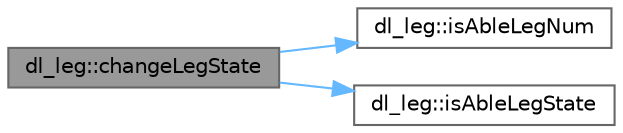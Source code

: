 digraph "dl_leg::changeLegState"
{
 // LATEX_PDF_SIZE
  bgcolor="transparent";
  edge [fontname=Helvetica,fontsize=10,labelfontname=Helvetica,labelfontsize=10];
  node [fontname=Helvetica,fontsize=10,shape=box,height=0.2,width=0.4];
  rankdir="LR";
  Node1 [id="Node000001",label="dl_leg::changeLegState",height=0.2,width=0.4,color="gray40", fillcolor="grey60", style="filled", fontcolor="black",tooltip=" "];
  Node1 -> Node2 [id="edge1_Node000001_Node000002",color="steelblue1",style="solid",tooltip=" "];
  Node2 [id="Node000002",label="dl_leg::isAbleLegNum",height=0.2,width=0.4,color="grey40", fillcolor="white", style="filled",URL="$namespacedl__leg.html#ab2ec160a0610763bdbc702363c0c6267",tooltip="脚を表す番号は，右前脚を 0 として， 0 〜 5 の範囲．その範囲外ならばfalseを返す．"];
  Node1 -> Node3 [id="edge2_Node000001_Node000003",color="steelblue1",style="solid",tooltip=" "];
  Node3 [id="Node000003",label="dl_leg::isAbleLegState",height=0.2,width=0.4,color="grey40", fillcolor="white", style="filled",URL="$namespacedl__leg.html#a1c2e0543f9f2f5251c5edb6ee78d1605",tooltip=" "];
}

